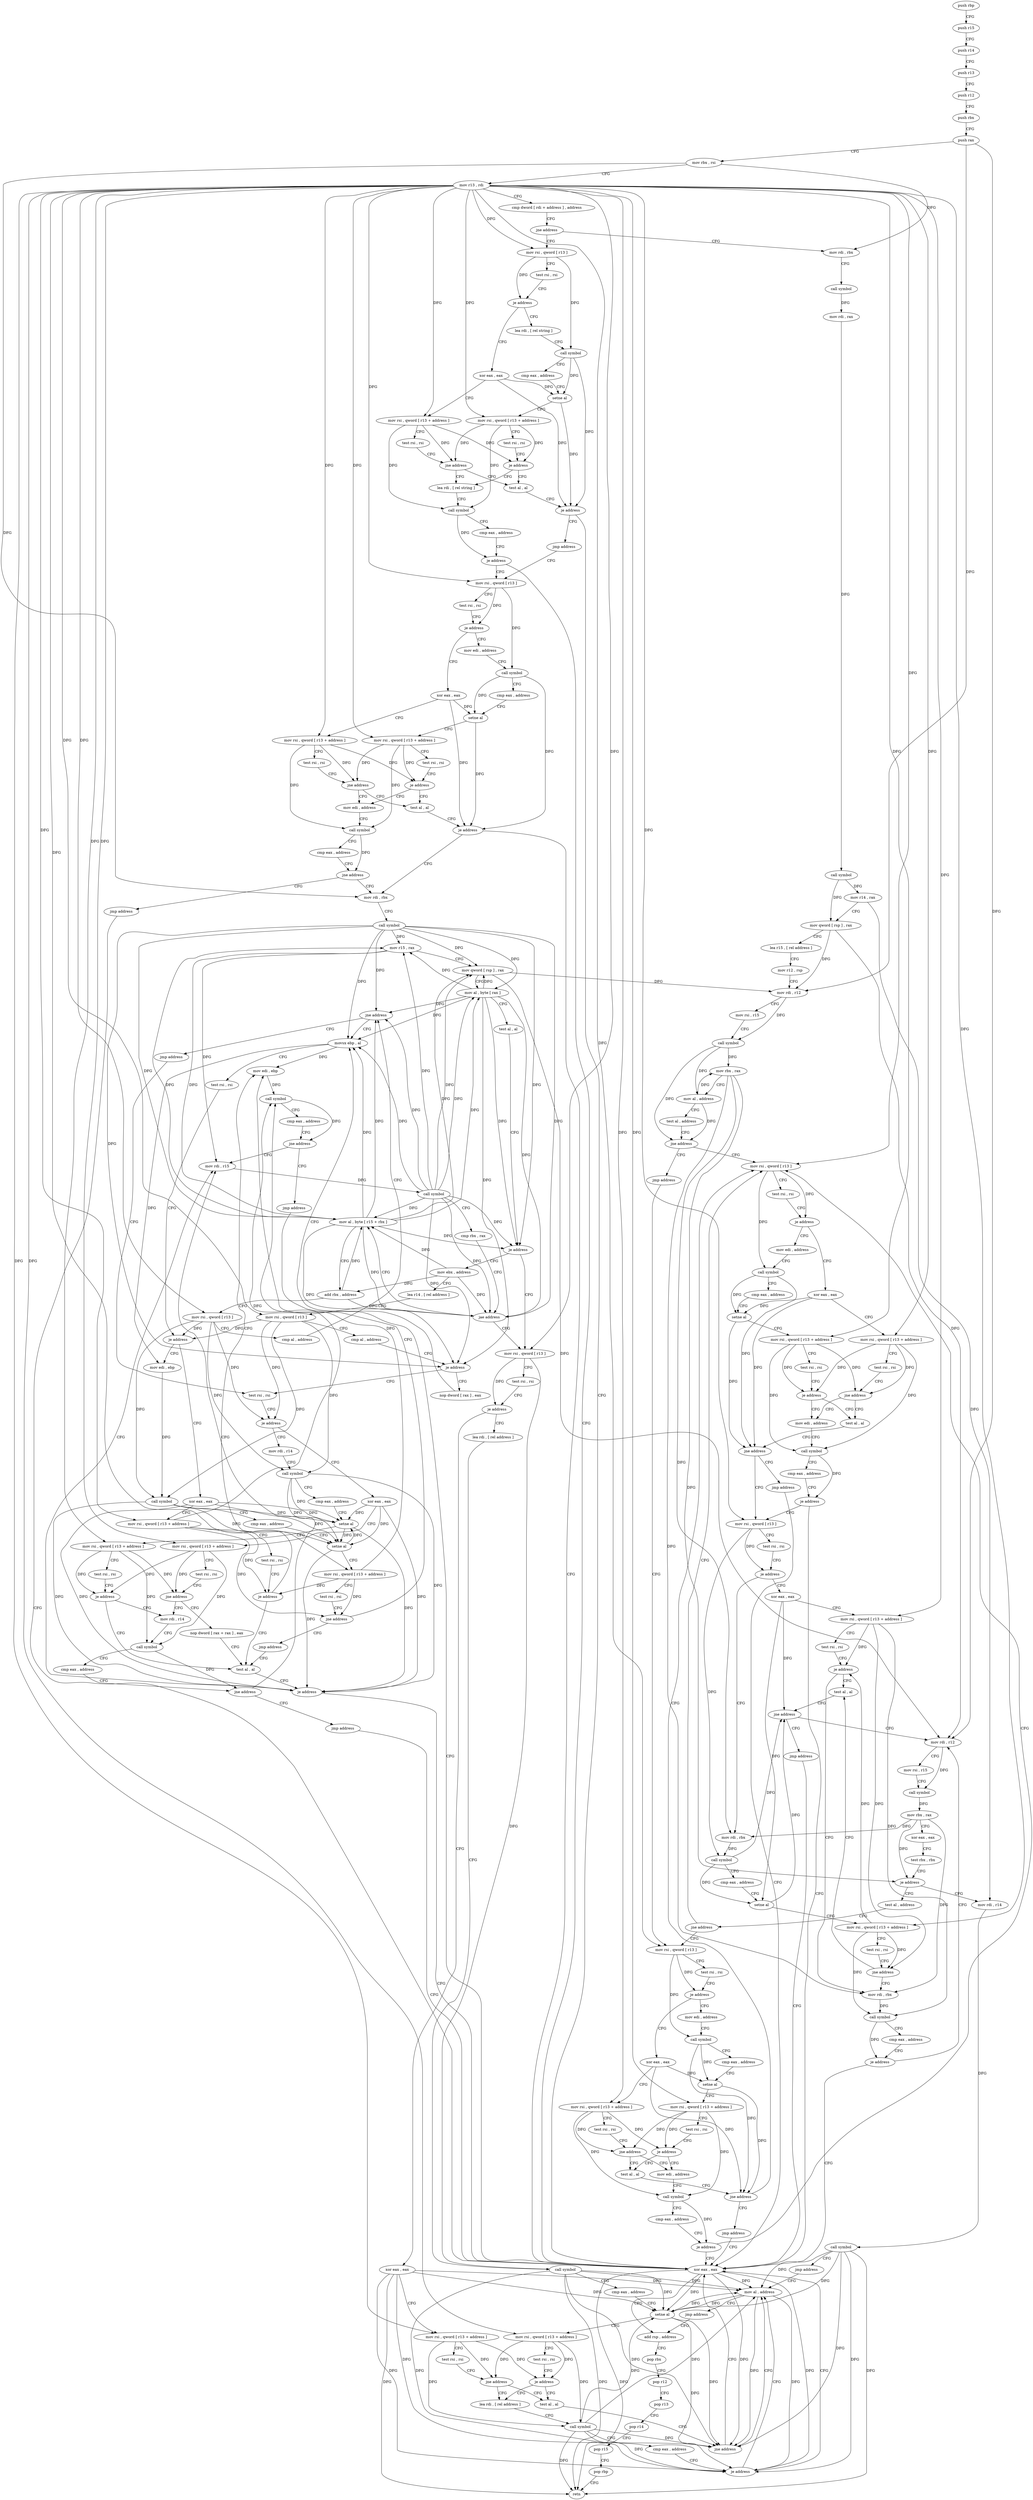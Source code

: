 digraph "func" {
"107760" [label = "push rbp" ]
"107761" [label = "push r15" ]
"107763" [label = "push r14" ]
"107765" [label = "push r13" ]
"107767" [label = "push r12" ]
"107769" [label = "push rbx" ]
"107770" [label = "push rax" ]
"107771" [label = "mov rbx , rsi" ]
"107774" [label = "mov r13 , rdi" ]
"107777" [label = "cmp dword [ rdi + address ] , address" ]
"107781" [label = "jne address" ]
"107918" [label = "mov rdi , rbx" ]
"107787" [label = "mov rsi , qword [ r13 ]" ]
"107921" [label = "call symbol" ]
"107926" [label = "mov rdi , rax" ]
"107929" [label = "call symbol" ]
"107934" [label = "mov r14 , rax" ]
"107937" [label = "mov qword [ rsp ] , rax" ]
"107941" [label = "lea r15 , [ rel address ]" ]
"107948" [label = "mov r12 , rsp" ]
"107951" [label = "mov rdi , r12" ]
"107954" [label = "mov rsi , r15" ]
"107957" [label = "call symbol" ]
"107962" [label = "mov rbx , rax" ]
"107965" [label = "mov al , address" ]
"107967" [label = "test al , address" ]
"107969" [label = "jne address" ]
"108106" [label = "mov rsi , qword [ r13 ]" ]
"107975" [label = "jmp address" ]
"107791" [label = "test rsi , rsi" ]
"107794" [label = "je address" ]
"108272" [label = "xor eax , eax" ]
"107800" [label = "lea rdi , [ rel string ]" ]
"108110" [label = "test rsi , rsi" ]
"108113" [label = "je address" ]
"108224" [label = "xor eax , eax" ]
"108115" [label = "mov edi , address" ]
"108045" [label = "mov rsi , qword [ r13 ]" ]
"108274" [label = "mov rsi , qword [ r13 + address ]" ]
"108278" [label = "test rsi , rsi" ]
"108281" [label = "jne address" ]
"107831" [label = "lea rdi , [ rel string ]" ]
"108287" [label = "test al , al" ]
"107807" [label = "call symbol" ]
"107812" [label = "cmp eax , address" ]
"107815" [label = "setne al" ]
"107818" [label = "mov rsi , qword [ r13 + address ]" ]
"107822" [label = "test rsi , rsi" ]
"107825" [label = "je address" ]
"108226" [label = "mov rsi , qword [ r13 + address ]" ]
"108230" [label = "test rsi , rsi" ]
"108233" [label = "jne address" ]
"108140" [label = "mov edi , address" ]
"108235" [label = "test al , al" ]
"108120" [label = "call symbol" ]
"108125" [label = "cmp eax , address" ]
"108128" [label = "setne al" ]
"108131" [label = "mov rsi , qword [ r13 + address ]" ]
"108135" [label = "test rsi , rsi" ]
"108138" [label = "je address" ]
"108049" [label = "test rsi , rsi" ]
"108052" [label = "je address" ]
"108244" [label = "xor eax , eax" ]
"108058" [label = "mov edi , address" ]
"107838" [label = "call symbol" ]
"107843" [label = "cmp eax , address" ]
"107846" [label = "je address" ]
"108623" [label = "xor eax , eax" ]
"107852" [label = "mov rsi , qword [ r13 ]" ]
"108289" [label = "je address" ]
"108295" [label = "jmp address" ]
"108145" [label = "call symbol" ]
"108150" [label = "cmp eax , address" ]
"108153" [label = "je address" ]
"108159" [label = "mov rsi , qword [ r13 ]" ]
"108237" [label = "jne address" ]
"108239" [label = "jmp address" ]
"108246" [label = "mov rsi , qword [ r13 + address ]" ]
"108250" [label = "test rsi , rsi" ]
"108253" [label = "jne address" ]
"108087" [label = "mov edi , address" ]
"108259" [label = "test al , al" ]
"108063" [label = "call symbol" ]
"108068" [label = "cmp eax , address" ]
"108071" [label = "setne al" ]
"108074" [label = "mov rsi , qword [ r13 + address ]" ]
"108078" [label = "test rsi , rsi" ]
"108081" [label = "je address" ]
"108625" [label = "add rsp , address" ]
"107856" [label = "test rsi , rsi" ]
"107859" [label = "je address" ]
"108313" [label = "xor eax , eax" ]
"107865" [label = "mov edi , address" ]
"108163" [label = "test rsi , rsi" ]
"108166" [label = "je address" ]
"107984" [label = "xor eax , eax" ]
"108172" [label = "mov rdi , rbx" ]
"108092" [label = "call symbol" ]
"108097" [label = "cmp eax , address" ]
"108100" [label = "je address" ]
"108261" [label = "jne address" ]
"108267" [label = "jmp address" ]
"108315" [label = "mov rsi , qword [ r13 + address ]" ]
"108319" [label = "test rsi , rsi" ]
"108322" [label = "jne address" ]
"107894" [label = "mov edi , address" ]
"108328" [label = "test al , al" ]
"107870" [label = "call symbol" ]
"107875" [label = "cmp eax , address" ]
"107878" [label = "setne al" ]
"107881" [label = "mov rsi , qword [ r13 + address ]" ]
"107885" [label = "test rsi , rsi" ]
"107888" [label = "je address" ]
"107986" [label = "mov rsi , qword [ r13 + address ]" ]
"107990" [label = "test rsi , rsi" ]
"107993" [label = "je address" ]
"108199" [label = "test al , al" ]
"107999" [label = "mov rdi , rbx" ]
"108175" [label = "call symbol" ]
"108180" [label = "cmp eax , address" ]
"108183" [label = "setne al" ]
"108186" [label = "mov rsi , qword [ r13 + address ]" ]
"108190" [label = "test rsi , rsi" ]
"108193" [label = "jne address" ]
"107899" [label = "call symbol" ]
"107904" [label = "cmp eax , address" ]
"107907" [label = "jne address" ]
"108336" [label = "mov rdi , rbx" ]
"107913" [label = "jmp address" ]
"108330" [label = "je address" ]
"108201" [label = "jne address" ]
"108016" [label = "mov rdi , r12" ]
"108207" [label = "jmp address" ]
"108002" [label = "call symbol" ]
"108007" [label = "cmp eax , address" ]
"108010" [label = "je address" ]
"108339" [label = "call symbol" ]
"108344" [label = "mov r15 , rax" ]
"108347" [label = "mov qword [ rsp ] , rax" ]
"108351" [label = "mov al , byte [ rax ]" ]
"108353" [label = "test al , al" ]
"108355" [label = "je address" ]
"108551" [label = "mov rsi , qword [ r13 ]" ]
"108361" [label = "mov ebx , address" ]
"108019" [label = "mov rsi , r15" ]
"108022" [label = "call symbol" ]
"108027" [label = "mov rbx , rax" ]
"108030" [label = "xor eax , eax" ]
"108032" [label = "test rbx , rbx" ]
"108035" [label = "je address" ]
"108300" [label = "mov rdi , r14" ]
"108041" [label = "test al , address" ]
"108555" [label = "test rsi , rsi" ]
"108558" [label = "je address" ]
"108608" [label = "xor eax , eax" ]
"108560" [label = "lea rdi , [ rel address ]" ]
"108366" [label = "lea r14 , [ rel address ]" ]
"108373" [label = "mov rsi , qword [ r13 ]" ]
"108377" [label = "cmp al , address" ]
"108379" [label = "je address" ]
"108448" [label = "test rsi , rsi" ]
"108381" [label = "nop dword [ rax ] , eax" ]
"108303" [label = "call symbol" ]
"108308" [label = "jmp address" ]
"108604" [label = "mov al , address" ]
"108043" [label = "jne address" ]
"108610" [label = "mov rsi , qword [ r13 + address ]" ]
"108614" [label = "test rsi , rsi" ]
"108617" [label = "jne address" ]
"108587" [label = "lea rdi , [ rel address ]" ]
"108619" [label = "test al , al" ]
"108567" [label = "call symbol" ]
"108572" [label = "cmp eax , address" ]
"108575" [label = "setne al" ]
"108578" [label = "mov rsi , qword [ r13 + address ]" ]
"108582" [label = "test rsi , rsi" ]
"108585" [label = "je address" ]
"108451" [label = "je address" ]
"108496" [label = "xor eax , eax" ]
"108453" [label = "mov rdi , r14" ]
"108384" [label = "movsx ebp , al" ]
"108606" [label = "jmp address" ]
"108594" [label = "call symbol" ]
"108599" [label = "cmp eax , address" ]
"108602" [label = "je address" ]
"108621" [label = "jne address" ]
"108498" [label = "mov rsi , qword [ r13 + address ]" ]
"108502" [label = "test rsi , rsi" ]
"108505" [label = "jne address" ]
"108476" [label = "mov rdi , r14" ]
"108507" [label = "nop dword [ rax + rax ] , eax" ]
"108456" [label = "call symbol" ]
"108461" [label = "cmp eax , address" ]
"108464" [label = "setne al" ]
"108467" [label = "mov rsi , qword [ r13 + address ]" ]
"108471" [label = "test rsi , rsi" ]
"108474" [label = "je address" ]
"108512" [label = "test al , al" ]
"108416" [label = "xor eax , eax" ]
"108418" [label = "mov rsi , qword [ r13 + address ]" ]
"108422" [label = "test rsi , rsi" ]
"108425" [label = "je address" ]
"108427" [label = "mov edi , ebp" ]
"108392" [label = "mov edi , ebp" ]
"108394" [label = "call symbol" ]
"108399" [label = "cmp eax , address" ]
"108402" [label = "setne al" ]
"108405" [label = "mov rsi , qword [ r13 + address ]" ]
"108409" [label = "test rsi , rsi" ]
"108412" [label = "jne address" ]
"108414" [label = "jmp address" ]
"108629" [label = "pop rbx" ]
"108630" [label = "pop r12" ]
"108632" [label = "pop r13" ]
"108634" [label = "pop r14" ]
"108636" [label = "pop r15" ]
"108638" [label = "pop rbp" ]
"108639" [label = "retn" ]
"108479" [label = "call symbol" ]
"108484" [label = "cmp eax , address" ]
"108487" [label = "jne address" ]
"108516" [label = "mov rdi , r15" ]
"108489" [label = "jmp address" ]
"108514" [label = "je address" ]
"108429" [label = "call symbol" ]
"108434" [label = "cmp eax , address" ]
"108437" [label = "jne address" ]
"108439" [label = "jmp address" ]
"108519" [label = "call symbol" ]
"108524" [label = "cmp rbx , rax" ]
"108527" [label = "jae address" ]
"108529" [label = "mov al , byte [ r15 + rbx ]" ]
"108533" [label = "add rbx , address" ]
"108537" [label = "mov rsi , qword [ r13 ]" ]
"108541" [label = "cmp al , address" ]
"108543" [label = "jne address" ]
"108549" [label = "jmp address" ]
"108387" [label = "test rsi , rsi" ]
"108390" [label = "je address" ]
"107760" -> "107761" [ label = "CFG" ]
"107761" -> "107763" [ label = "CFG" ]
"107763" -> "107765" [ label = "CFG" ]
"107765" -> "107767" [ label = "CFG" ]
"107767" -> "107769" [ label = "CFG" ]
"107769" -> "107770" [ label = "CFG" ]
"107770" -> "107771" [ label = "CFG" ]
"107770" -> "107951" [ label = "DFG" ]
"107770" -> "108016" [ label = "DFG" ]
"107771" -> "107774" [ label = "CFG" ]
"107771" -> "107918" [ label = "DFG" ]
"107771" -> "108336" [ label = "DFG" ]
"107774" -> "107777" [ label = "CFG" ]
"107774" -> "107787" [ label = "DFG" ]
"107774" -> "108106" [ label = "DFG" ]
"107774" -> "108274" [ label = "DFG" ]
"107774" -> "107818" [ label = "DFG" ]
"107774" -> "108226" [ label = "DFG" ]
"107774" -> "108131" [ label = "DFG" ]
"107774" -> "108045" [ label = "DFG" ]
"107774" -> "108246" [ label = "DFG" ]
"107774" -> "108074" [ label = "DFG" ]
"107774" -> "107852" [ label = "DFG" ]
"107774" -> "108159" [ label = "DFG" ]
"107774" -> "108315" [ label = "DFG" ]
"107774" -> "107881" [ label = "DFG" ]
"107774" -> "107986" [ label = "DFG" ]
"107774" -> "108186" [ label = "DFG" ]
"107774" -> "108551" [ label = "DFG" ]
"107774" -> "108373" [ label = "DFG" ]
"107774" -> "108610" [ label = "DFG" ]
"107774" -> "108578" [ label = "DFG" ]
"107774" -> "108498" [ label = "DFG" ]
"107774" -> "108467" [ label = "DFG" ]
"107774" -> "108418" [ label = "DFG" ]
"107774" -> "108405" [ label = "DFG" ]
"107774" -> "108537" [ label = "DFG" ]
"107777" -> "107781" [ label = "CFG" ]
"107781" -> "107918" [ label = "CFG" ]
"107781" -> "107787" [ label = "CFG" ]
"107918" -> "107921" [ label = "CFG" ]
"107787" -> "107791" [ label = "CFG" ]
"107787" -> "107794" [ label = "DFG" ]
"107787" -> "107807" [ label = "DFG" ]
"107921" -> "107926" [ label = "DFG" ]
"107926" -> "107929" [ label = "DFG" ]
"107929" -> "107934" [ label = "DFG" ]
"107929" -> "107937" [ label = "DFG" ]
"107934" -> "107937" [ label = "CFG" ]
"107934" -> "108300" [ label = "DFG" ]
"107937" -> "107941" [ label = "CFG" ]
"107937" -> "107951" [ label = "DFG" ]
"107937" -> "108016" [ label = "DFG" ]
"107941" -> "107948" [ label = "CFG" ]
"107948" -> "107951" [ label = "CFG" ]
"107951" -> "107954" [ label = "CFG" ]
"107951" -> "107957" [ label = "DFG" ]
"107954" -> "107957" [ label = "CFG" ]
"107957" -> "107962" [ label = "DFG" ]
"107957" -> "107965" [ label = "DFG" ]
"107957" -> "107969" [ label = "DFG" ]
"107962" -> "107965" [ label = "CFG" ]
"107962" -> "108172" [ label = "DFG" ]
"107962" -> "107999" [ label = "DFG" ]
"107962" -> "108035" [ label = "DFG" ]
"107965" -> "107967" [ label = "CFG" ]
"107965" -> "107962" [ label = "DFG" ]
"107965" -> "107969" [ label = "DFG" ]
"107967" -> "107969" [ label = "CFG" ]
"107969" -> "108106" [ label = "CFG" ]
"107969" -> "107975" [ label = "CFG" ]
"108106" -> "108110" [ label = "CFG" ]
"108106" -> "108113" [ label = "DFG" ]
"108106" -> "108120" [ label = "DFG" ]
"107975" -> "108045" [ label = "CFG" ]
"107791" -> "107794" [ label = "CFG" ]
"107794" -> "108272" [ label = "CFG" ]
"107794" -> "107800" [ label = "CFG" ]
"108272" -> "108274" [ label = "CFG" ]
"108272" -> "107815" [ label = "DFG" ]
"108272" -> "108289" [ label = "DFG" ]
"107800" -> "107807" [ label = "CFG" ]
"108110" -> "108113" [ label = "CFG" ]
"108113" -> "108224" [ label = "CFG" ]
"108113" -> "108115" [ label = "CFG" ]
"108224" -> "108226" [ label = "CFG" ]
"108224" -> "108128" [ label = "DFG" ]
"108224" -> "108237" [ label = "DFG" ]
"108115" -> "108120" [ label = "CFG" ]
"108045" -> "108049" [ label = "CFG" ]
"108045" -> "108052" [ label = "DFG" ]
"108045" -> "108063" [ label = "DFG" ]
"108274" -> "108278" [ label = "CFG" ]
"108274" -> "108281" [ label = "DFG" ]
"108274" -> "107825" [ label = "DFG" ]
"108274" -> "107838" [ label = "DFG" ]
"108278" -> "108281" [ label = "CFG" ]
"108281" -> "107831" [ label = "CFG" ]
"108281" -> "108287" [ label = "CFG" ]
"107831" -> "107838" [ label = "CFG" ]
"108287" -> "108289" [ label = "CFG" ]
"107807" -> "107812" [ label = "CFG" ]
"107807" -> "107815" [ label = "DFG" ]
"107807" -> "108289" [ label = "DFG" ]
"107812" -> "107815" [ label = "CFG" ]
"107815" -> "107818" [ label = "CFG" ]
"107815" -> "108289" [ label = "DFG" ]
"107818" -> "107822" [ label = "CFG" ]
"107818" -> "108281" [ label = "DFG" ]
"107818" -> "107825" [ label = "DFG" ]
"107818" -> "107838" [ label = "DFG" ]
"107822" -> "107825" [ label = "CFG" ]
"107825" -> "108287" [ label = "CFG" ]
"107825" -> "107831" [ label = "CFG" ]
"108226" -> "108230" [ label = "CFG" ]
"108226" -> "108233" [ label = "DFG" ]
"108226" -> "108138" [ label = "DFG" ]
"108226" -> "108145" [ label = "DFG" ]
"108230" -> "108233" [ label = "CFG" ]
"108233" -> "108140" [ label = "CFG" ]
"108233" -> "108235" [ label = "CFG" ]
"108140" -> "108145" [ label = "CFG" ]
"108235" -> "108237" [ label = "CFG" ]
"108120" -> "108125" [ label = "CFG" ]
"108120" -> "108128" [ label = "DFG" ]
"108120" -> "108237" [ label = "DFG" ]
"108125" -> "108128" [ label = "CFG" ]
"108128" -> "108131" [ label = "CFG" ]
"108128" -> "108237" [ label = "DFG" ]
"108131" -> "108135" [ label = "CFG" ]
"108131" -> "108233" [ label = "DFG" ]
"108131" -> "108138" [ label = "DFG" ]
"108131" -> "108145" [ label = "DFG" ]
"108135" -> "108138" [ label = "CFG" ]
"108138" -> "108235" [ label = "CFG" ]
"108138" -> "108140" [ label = "CFG" ]
"108049" -> "108052" [ label = "CFG" ]
"108052" -> "108244" [ label = "CFG" ]
"108052" -> "108058" [ label = "CFG" ]
"108244" -> "108246" [ label = "CFG" ]
"108244" -> "108071" [ label = "DFG" ]
"108244" -> "108261" [ label = "DFG" ]
"108058" -> "108063" [ label = "CFG" ]
"107838" -> "107843" [ label = "CFG" ]
"107838" -> "107846" [ label = "DFG" ]
"107843" -> "107846" [ label = "CFG" ]
"107846" -> "108623" [ label = "CFG" ]
"107846" -> "107852" [ label = "CFG" ]
"108623" -> "108625" [ label = "CFG" ]
"108623" -> "108639" [ label = "DFG" ]
"108623" -> "108575" [ label = "DFG" ]
"108623" -> "108604" [ label = "DFG" ]
"108623" -> "108602" [ label = "DFG" ]
"108623" -> "108621" [ label = "DFG" ]
"107852" -> "107856" [ label = "CFG" ]
"107852" -> "107859" [ label = "DFG" ]
"107852" -> "107870" [ label = "DFG" ]
"108289" -> "108623" [ label = "CFG" ]
"108289" -> "108295" [ label = "CFG" ]
"108295" -> "107852" [ label = "CFG" ]
"108145" -> "108150" [ label = "CFG" ]
"108145" -> "108153" [ label = "DFG" ]
"108150" -> "108153" [ label = "CFG" ]
"108153" -> "108623" [ label = "CFG" ]
"108153" -> "108159" [ label = "CFG" ]
"108159" -> "108163" [ label = "CFG" ]
"108159" -> "108166" [ label = "DFG" ]
"108159" -> "108175" [ label = "DFG" ]
"108237" -> "108159" [ label = "CFG" ]
"108237" -> "108239" [ label = "CFG" ]
"108239" -> "108623" [ label = "CFG" ]
"108246" -> "108250" [ label = "CFG" ]
"108246" -> "108253" [ label = "DFG" ]
"108246" -> "108081" [ label = "DFG" ]
"108246" -> "108092" [ label = "DFG" ]
"108250" -> "108253" [ label = "CFG" ]
"108253" -> "108087" [ label = "CFG" ]
"108253" -> "108259" [ label = "CFG" ]
"108087" -> "108092" [ label = "CFG" ]
"108259" -> "108261" [ label = "CFG" ]
"108063" -> "108068" [ label = "CFG" ]
"108063" -> "108071" [ label = "DFG" ]
"108063" -> "108261" [ label = "DFG" ]
"108068" -> "108071" [ label = "CFG" ]
"108071" -> "108074" [ label = "CFG" ]
"108071" -> "108261" [ label = "DFG" ]
"108074" -> "108078" [ label = "CFG" ]
"108074" -> "108253" [ label = "DFG" ]
"108074" -> "108081" [ label = "DFG" ]
"108074" -> "108092" [ label = "DFG" ]
"108078" -> "108081" [ label = "CFG" ]
"108081" -> "108259" [ label = "CFG" ]
"108081" -> "108087" [ label = "CFG" ]
"108625" -> "108629" [ label = "CFG" ]
"107856" -> "107859" [ label = "CFG" ]
"107859" -> "108313" [ label = "CFG" ]
"107859" -> "107865" [ label = "CFG" ]
"108313" -> "108315" [ label = "CFG" ]
"108313" -> "107878" [ label = "DFG" ]
"108313" -> "108330" [ label = "DFG" ]
"107865" -> "107870" [ label = "CFG" ]
"108163" -> "108166" [ label = "CFG" ]
"108166" -> "107984" [ label = "CFG" ]
"108166" -> "108172" [ label = "CFG" ]
"107984" -> "107986" [ label = "CFG" ]
"107984" -> "108183" [ label = "DFG" ]
"107984" -> "108201" [ label = "DFG" ]
"108172" -> "108175" [ label = "DFG" ]
"108092" -> "108097" [ label = "CFG" ]
"108092" -> "108100" [ label = "DFG" ]
"108097" -> "108100" [ label = "CFG" ]
"108100" -> "108623" [ label = "CFG" ]
"108100" -> "108106" [ label = "CFG" ]
"108261" -> "108106" [ label = "CFG" ]
"108261" -> "108267" [ label = "CFG" ]
"108267" -> "108623" [ label = "CFG" ]
"108315" -> "108319" [ label = "CFG" ]
"108315" -> "108322" [ label = "DFG" ]
"108315" -> "107888" [ label = "DFG" ]
"108315" -> "107899" [ label = "DFG" ]
"108319" -> "108322" [ label = "CFG" ]
"108322" -> "107894" [ label = "CFG" ]
"108322" -> "108328" [ label = "CFG" ]
"107894" -> "107899" [ label = "CFG" ]
"108328" -> "108330" [ label = "CFG" ]
"107870" -> "107875" [ label = "CFG" ]
"107870" -> "107878" [ label = "DFG" ]
"107870" -> "108330" [ label = "DFG" ]
"107875" -> "107878" [ label = "CFG" ]
"107878" -> "107881" [ label = "CFG" ]
"107878" -> "108330" [ label = "DFG" ]
"107881" -> "107885" [ label = "CFG" ]
"107881" -> "108322" [ label = "DFG" ]
"107881" -> "107888" [ label = "DFG" ]
"107881" -> "107899" [ label = "DFG" ]
"107885" -> "107888" [ label = "CFG" ]
"107888" -> "108328" [ label = "CFG" ]
"107888" -> "107894" [ label = "CFG" ]
"107986" -> "107990" [ label = "CFG" ]
"107986" -> "107993" [ label = "DFG" ]
"107986" -> "108193" [ label = "DFG" ]
"107986" -> "108002" [ label = "DFG" ]
"107990" -> "107993" [ label = "CFG" ]
"107993" -> "108199" [ label = "CFG" ]
"107993" -> "107999" [ label = "CFG" ]
"108199" -> "108201" [ label = "CFG" ]
"107999" -> "108002" [ label = "DFG" ]
"108175" -> "108180" [ label = "CFG" ]
"108175" -> "108183" [ label = "DFG" ]
"108175" -> "108201" [ label = "DFG" ]
"108180" -> "108183" [ label = "CFG" ]
"108183" -> "108186" [ label = "CFG" ]
"108183" -> "108201" [ label = "DFG" ]
"108186" -> "108190" [ label = "CFG" ]
"108186" -> "107993" [ label = "DFG" ]
"108186" -> "108193" [ label = "DFG" ]
"108186" -> "108002" [ label = "DFG" ]
"108190" -> "108193" [ label = "CFG" ]
"108193" -> "107999" [ label = "CFG" ]
"108193" -> "108199" [ label = "CFG" ]
"107899" -> "107904" [ label = "CFG" ]
"107899" -> "107907" [ label = "DFG" ]
"107904" -> "107907" [ label = "CFG" ]
"107907" -> "108336" [ label = "CFG" ]
"107907" -> "107913" [ label = "CFG" ]
"108336" -> "108339" [ label = "CFG" ]
"107913" -> "108623" [ label = "CFG" ]
"108330" -> "108623" [ label = "CFG" ]
"108330" -> "108336" [ label = "CFG" ]
"108201" -> "108016" [ label = "CFG" ]
"108201" -> "108207" [ label = "CFG" ]
"108016" -> "108019" [ label = "CFG" ]
"108016" -> "108022" [ label = "DFG" ]
"108207" -> "108623" [ label = "CFG" ]
"108002" -> "108007" [ label = "CFG" ]
"108002" -> "108010" [ label = "DFG" ]
"108007" -> "108010" [ label = "CFG" ]
"108010" -> "108623" [ label = "CFG" ]
"108010" -> "108016" [ label = "CFG" ]
"108339" -> "108344" [ label = "DFG" ]
"108339" -> "108347" [ label = "DFG" ]
"108339" -> "108351" [ label = "DFG" ]
"108339" -> "108355" [ label = "DFG" ]
"108339" -> "108379" [ label = "DFG" ]
"108339" -> "108384" [ label = "DFG" ]
"108339" -> "108527" [ label = "DFG" ]
"108339" -> "108529" [ label = "DFG" ]
"108339" -> "108543" [ label = "DFG" ]
"108344" -> "108347" [ label = "CFG" ]
"108344" -> "108516" [ label = "DFG" ]
"108344" -> "108529" [ label = "DFG" ]
"108347" -> "108351" [ label = "CFG" ]
"108347" -> "107951" [ label = "DFG" ]
"108347" -> "108016" [ label = "DFG" ]
"108351" -> "108353" [ label = "CFG" ]
"108351" -> "108344" [ label = "DFG" ]
"108351" -> "108347" [ label = "DFG" ]
"108351" -> "108355" [ label = "DFG" ]
"108351" -> "108379" [ label = "DFG" ]
"108351" -> "108384" [ label = "DFG" ]
"108351" -> "108527" [ label = "DFG" ]
"108351" -> "108543" [ label = "DFG" ]
"108353" -> "108355" [ label = "CFG" ]
"108355" -> "108551" [ label = "CFG" ]
"108355" -> "108361" [ label = "CFG" ]
"108551" -> "108555" [ label = "CFG" ]
"108551" -> "108558" [ label = "DFG" ]
"108551" -> "108567" [ label = "DFG" ]
"108361" -> "108366" [ label = "CFG" ]
"108361" -> "108527" [ label = "DFG" ]
"108361" -> "108529" [ label = "DFG" ]
"108361" -> "108533" [ label = "DFG" ]
"108019" -> "108022" [ label = "CFG" ]
"108022" -> "108027" [ label = "DFG" ]
"108027" -> "108030" [ label = "CFG" ]
"108027" -> "108172" [ label = "DFG" ]
"108027" -> "107999" [ label = "DFG" ]
"108027" -> "108035" [ label = "DFG" ]
"108030" -> "108032" [ label = "CFG" ]
"108032" -> "108035" [ label = "CFG" ]
"108035" -> "108300" [ label = "CFG" ]
"108035" -> "108041" [ label = "CFG" ]
"108300" -> "108303" [ label = "DFG" ]
"108041" -> "108043" [ label = "CFG" ]
"108555" -> "108558" [ label = "CFG" ]
"108558" -> "108608" [ label = "CFG" ]
"108558" -> "108560" [ label = "CFG" ]
"108608" -> "108610" [ label = "CFG" ]
"108608" -> "108639" [ label = "DFG" ]
"108608" -> "108575" [ label = "DFG" ]
"108608" -> "108604" [ label = "DFG" ]
"108608" -> "108602" [ label = "DFG" ]
"108608" -> "108621" [ label = "DFG" ]
"108560" -> "108567" [ label = "CFG" ]
"108366" -> "108373" [ label = "CFG" ]
"108373" -> "108377" [ label = "CFG" ]
"108373" -> "108451" [ label = "DFG" ]
"108373" -> "108456" [ label = "DFG" ]
"108373" -> "108390" [ label = "DFG" ]
"108373" -> "108394" [ label = "DFG" ]
"108377" -> "108379" [ label = "CFG" ]
"108379" -> "108448" [ label = "CFG" ]
"108379" -> "108381" [ label = "CFG" ]
"108448" -> "108451" [ label = "CFG" ]
"108381" -> "108384" [ label = "CFG" ]
"108303" -> "108308" [ label = "CFG" ]
"108303" -> "108639" [ label = "DFG" ]
"108303" -> "108575" [ label = "DFG" ]
"108303" -> "108604" [ label = "DFG" ]
"108303" -> "108602" [ label = "DFG" ]
"108303" -> "108621" [ label = "DFG" ]
"108308" -> "108604" [ label = "CFG" ]
"108604" -> "108606" [ label = "CFG" ]
"108604" -> "108575" [ label = "DFG" ]
"108604" -> "108602" [ label = "DFG" ]
"108604" -> "108621" [ label = "DFG" ]
"108043" -> "108106" [ label = "CFG" ]
"108043" -> "108045" [ label = "CFG" ]
"108610" -> "108614" [ label = "CFG" ]
"108610" -> "108617" [ label = "DFG" ]
"108610" -> "108585" [ label = "DFG" ]
"108610" -> "108594" [ label = "DFG" ]
"108614" -> "108617" [ label = "CFG" ]
"108617" -> "108587" [ label = "CFG" ]
"108617" -> "108619" [ label = "CFG" ]
"108587" -> "108594" [ label = "CFG" ]
"108619" -> "108621" [ label = "CFG" ]
"108567" -> "108572" [ label = "CFG" ]
"108567" -> "108639" [ label = "DFG" ]
"108567" -> "108575" [ label = "DFG" ]
"108567" -> "108604" [ label = "DFG" ]
"108567" -> "108602" [ label = "DFG" ]
"108567" -> "108621" [ label = "DFG" ]
"108572" -> "108575" [ label = "CFG" ]
"108575" -> "108578" [ label = "CFG" ]
"108575" -> "108604" [ label = "DFG" ]
"108575" -> "108602" [ label = "DFG" ]
"108575" -> "108621" [ label = "DFG" ]
"108578" -> "108582" [ label = "CFG" ]
"108578" -> "108617" [ label = "DFG" ]
"108578" -> "108585" [ label = "DFG" ]
"108578" -> "108594" [ label = "DFG" ]
"108582" -> "108585" [ label = "CFG" ]
"108585" -> "108619" [ label = "CFG" ]
"108585" -> "108587" [ label = "CFG" ]
"108451" -> "108496" [ label = "CFG" ]
"108451" -> "108453" [ label = "CFG" ]
"108496" -> "108498" [ label = "CFG" ]
"108496" -> "108464" [ label = "DFG" ]
"108496" -> "108514" [ label = "DFG" ]
"108496" -> "108402" [ label = "DFG" ]
"108453" -> "108456" [ label = "CFG" ]
"108384" -> "108387" [ label = "CFG" ]
"108384" -> "108392" [ label = "DFG" ]
"108384" -> "108427" [ label = "DFG" ]
"108606" -> "108625" [ label = "CFG" ]
"108594" -> "108599" [ label = "CFG" ]
"108594" -> "108575" [ label = "DFG" ]
"108594" -> "108604" [ label = "DFG" ]
"108594" -> "108639" [ label = "DFG" ]
"108594" -> "108602" [ label = "DFG" ]
"108594" -> "108621" [ label = "DFG" ]
"108599" -> "108602" [ label = "CFG" ]
"108602" -> "108623" [ label = "CFG" ]
"108602" -> "108604" [ label = "CFG" ]
"108621" -> "108604" [ label = "CFG" ]
"108621" -> "108623" [ label = "CFG" ]
"108498" -> "108502" [ label = "CFG" ]
"108498" -> "108505" [ label = "DFG" ]
"108498" -> "108474" [ label = "DFG" ]
"108498" -> "108479" [ label = "DFG" ]
"108502" -> "108505" [ label = "CFG" ]
"108505" -> "108476" [ label = "CFG" ]
"108505" -> "108507" [ label = "CFG" ]
"108476" -> "108479" [ label = "CFG" ]
"108507" -> "108512" [ label = "CFG" ]
"108456" -> "108461" [ label = "CFG" ]
"108456" -> "108464" [ label = "DFG" ]
"108456" -> "108514" [ label = "DFG" ]
"108456" -> "108402" [ label = "DFG" ]
"108461" -> "108464" [ label = "CFG" ]
"108464" -> "108467" [ label = "CFG" ]
"108464" -> "108514" [ label = "DFG" ]
"108464" -> "108402" [ label = "DFG" ]
"108467" -> "108471" [ label = "CFG" ]
"108467" -> "108505" [ label = "DFG" ]
"108467" -> "108474" [ label = "DFG" ]
"108467" -> "108479" [ label = "DFG" ]
"108471" -> "108474" [ label = "CFG" ]
"108474" -> "108512" [ label = "CFG" ]
"108474" -> "108476" [ label = "CFG" ]
"108512" -> "108514" [ label = "CFG" ]
"108416" -> "108418" [ label = "CFG" ]
"108416" -> "108464" [ label = "DFG" ]
"108416" -> "108514" [ label = "DFG" ]
"108416" -> "108402" [ label = "DFG" ]
"108418" -> "108422" [ label = "CFG" ]
"108418" -> "108425" [ label = "DFG" ]
"108418" -> "108412" [ label = "DFG" ]
"108418" -> "108429" [ label = "DFG" ]
"108422" -> "108425" [ label = "CFG" ]
"108425" -> "108512" [ label = "CFG" ]
"108425" -> "108427" [ label = "CFG" ]
"108427" -> "108429" [ label = "DFG" ]
"108392" -> "108394" [ label = "DFG" ]
"108394" -> "108399" [ label = "CFG" ]
"108394" -> "108464" [ label = "DFG" ]
"108394" -> "108514" [ label = "DFG" ]
"108394" -> "108402" [ label = "DFG" ]
"108399" -> "108402" [ label = "CFG" ]
"108402" -> "108405" [ label = "CFG" ]
"108402" -> "108464" [ label = "DFG" ]
"108402" -> "108514" [ label = "DFG" ]
"108405" -> "108409" [ label = "CFG" ]
"108405" -> "108425" [ label = "DFG" ]
"108405" -> "108412" [ label = "DFG" ]
"108405" -> "108429" [ label = "DFG" ]
"108409" -> "108412" [ label = "CFG" ]
"108412" -> "108427" [ label = "CFG" ]
"108412" -> "108414" [ label = "CFG" ]
"108414" -> "108512" [ label = "CFG" ]
"108629" -> "108630" [ label = "CFG" ]
"108630" -> "108632" [ label = "CFG" ]
"108632" -> "108634" [ label = "CFG" ]
"108634" -> "108636" [ label = "CFG" ]
"108636" -> "108638" [ label = "CFG" ]
"108638" -> "108639" [ label = "CFG" ]
"108479" -> "108484" [ label = "CFG" ]
"108479" -> "108487" [ label = "DFG" ]
"108484" -> "108487" [ label = "CFG" ]
"108487" -> "108516" [ label = "CFG" ]
"108487" -> "108489" [ label = "CFG" ]
"108516" -> "108519" [ label = "DFG" ]
"108489" -> "108623" [ label = "CFG" ]
"108514" -> "108623" [ label = "CFG" ]
"108514" -> "108516" [ label = "CFG" ]
"108429" -> "108434" [ label = "CFG" ]
"108429" -> "108437" [ label = "DFG" ]
"108434" -> "108437" [ label = "CFG" ]
"108437" -> "108516" [ label = "CFG" ]
"108437" -> "108439" [ label = "CFG" ]
"108439" -> "108623" [ label = "CFG" ]
"108519" -> "108524" [ label = "CFG" ]
"108519" -> "108344" [ label = "DFG" ]
"108519" -> "108347" [ label = "DFG" ]
"108519" -> "108351" [ label = "DFG" ]
"108519" -> "108355" [ label = "DFG" ]
"108519" -> "108379" [ label = "DFG" ]
"108519" -> "108384" [ label = "DFG" ]
"108519" -> "108527" [ label = "DFG" ]
"108519" -> "108529" [ label = "DFG" ]
"108519" -> "108543" [ label = "DFG" ]
"108524" -> "108527" [ label = "CFG" ]
"108527" -> "108551" [ label = "CFG" ]
"108527" -> "108529" [ label = "CFG" ]
"108529" -> "108533" [ label = "CFG" ]
"108529" -> "108344" [ label = "DFG" ]
"108529" -> "108347" [ label = "DFG" ]
"108529" -> "108351" [ label = "DFG" ]
"108529" -> "108355" [ label = "DFG" ]
"108529" -> "108379" [ label = "DFG" ]
"108529" -> "108384" [ label = "DFG" ]
"108529" -> "108527" [ label = "DFG" ]
"108529" -> "108543" [ label = "DFG" ]
"108533" -> "108537" [ label = "CFG" ]
"108533" -> "108529" [ label = "DFG" ]
"108533" -> "108527" [ label = "DFG" ]
"108537" -> "108541" [ label = "CFG" ]
"108537" -> "108451" [ label = "DFG" ]
"108537" -> "108456" [ label = "DFG" ]
"108537" -> "108390" [ label = "DFG" ]
"108537" -> "108394" [ label = "DFG" ]
"108541" -> "108543" [ label = "CFG" ]
"108543" -> "108384" [ label = "CFG" ]
"108543" -> "108549" [ label = "CFG" ]
"108549" -> "108448" [ label = "CFG" ]
"108387" -> "108390" [ label = "CFG" ]
"108390" -> "108416" [ label = "CFG" ]
"108390" -> "108392" [ label = "CFG" ]
}
